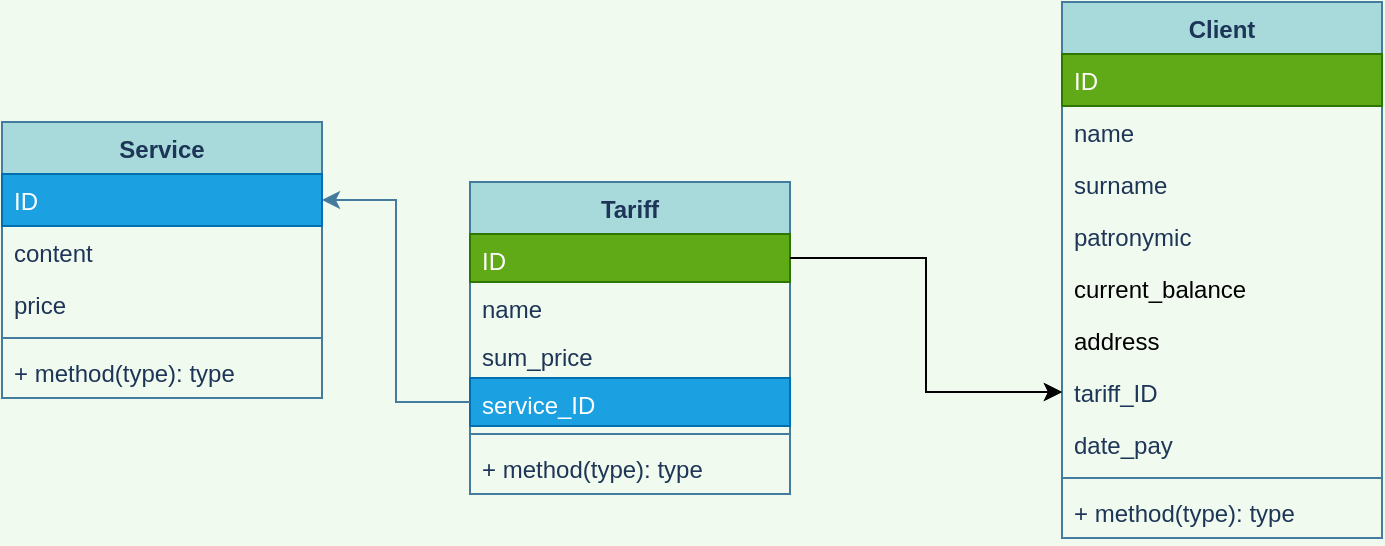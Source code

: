 <mxfile version="15.5.4" type="embed"><diagram id="zU_J8228iYx9XHnL1aNT" name="Страница 1"><mxGraphModel dx="633" dy="520" grid="1" gridSize="10" guides="1" tooltips="1" connect="1" arrows="1" fold="1" page="1" pageScale="1" pageWidth="827" pageHeight="1169" background="#F1FAEE" math="0" shadow="0"><root><mxCell id="0"/><mxCell id="1" parent="0"/><mxCell id="vXGw_HhR2_HrP1cYqRbm-14" value="Tariff" style="swimlane;fontStyle=1;align=center;verticalAlign=top;childLayout=stackLayout;horizontal=1;startSize=26;horizontalStack=0;resizeParent=1;resizeParentMax=0;resizeLast=0;collapsible=1;marginBottom=0;fillColor=#A8DADC;strokeColor=#457B9D;fontColor=#1D3557;" parent="1" vertex="1"><mxGeometry x="254" y="220" width="160" height="156" as="geometry"/></mxCell><mxCell id="zyNZBdmWnKV6yD7VONEz-16" value="ID" style="text;strokeColor=#2D7600;fillColor=#60a917;align=left;verticalAlign=top;spacingLeft=4;spacingRight=4;overflow=hidden;rotatable=0;points=[[0,0.5],[1,0.5]];portConstraint=eastwest;fontColor=#ffffff;" parent="vXGw_HhR2_HrP1cYqRbm-14" vertex="1"><mxGeometry y="26" width="160" height="24" as="geometry"/></mxCell><mxCell id="vXGw_HhR2_HrP1cYqRbm-15" value="name" style="text;strokeColor=none;fillColor=none;align=left;verticalAlign=top;spacingLeft=4;spacingRight=4;overflow=hidden;rotatable=0;points=[[0,0.5],[1,0.5]];portConstraint=eastwest;fontColor=#1D3557;" parent="vXGw_HhR2_HrP1cYqRbm-14" vertex="1"><mxGeometry y="50" width="160" height="24" as="geometry"/></mxCell><mxCell id="gCTr7epKsrRpo6Iexpkl-2" value="sum_price" style="text;strokeColor=none;fillColor=none;align=left;verticalAlign=top;spacingLeft=4;spacingRight=4;overflow=hidden;rotatable=0;points=[[0,0.5],[1,0.5]];portConstraint=eastwest;fontColor=#1D3557;" parent="vXGw_HhR2_HrP1cYqRbm-14" vertex="1"><mxGeometry y="74" width="160" height="24" as="geometry"/></mxCell><mxCell id="zyNZBdmWnKV6yD7VONEz-14" value="service_ID" style="text;strokeColor=#006EAF;fillColor=#1ba1e2;align=left;verticalAlign=top;spacingLeft=4;spacingRight=4;overflow=hidden;rotatable=0;points=[[0,0.5],[1,0.5]];portConstraint=eastwest;fontColor=#ffffff;" parent="vXGw_HhR2_HrP1cYqRbm-14" vertex="1"><mxGeometry y="98" width="160" height="24" as="geometry"/></mxCell><mxCell id="vXGw_HhR2_HrP1cYqRbm-16" value="" style="line;strokeWidth=1;fillColor=none;align=left;verticalAlign=middle;spacingTop=-1;spacingLeft=3;spacingRight=3;rotatable=0;labelPosition=right;points=[];portConstraint=eastwest;strokeColor=#457B9D;fontColor=#1D3557;labelBackgroundColor=#F1FAEE;" parent="vXGw_HhR2_HrP1cYqRbm-14" vertex="1"><mxGeometry y="122" width="160" height="8" as="geometry"/></mxCell><mxCell id="vXGw_HhR2_HrP1cYqRbm-17" value="+ method(type): type" style="text;strokeColor=none;fillColor=none;align=left;verticalAlign=top;spacingLeft=4;spacingRight=4;overflow=hidden;rotatable=0;points=[[0,0.5],[1,0.5]];portConstraint=eastwest;fontColor=#1D3557;" parent="vXGw_HhR2_HrP1cYqRbm-14" vertex="1"><mxGeometry y="130" width="160" height="26" as="geometry"/></mxCell><mxCell id="vXGw_HhR2_HrP1cYqRbm-18" value="Client" style="swimlane;fontStyle=1;align=center;verticalAlign=top;childLayout=stackLayout;horizontal=1;startSize=26;horizontalStack=0;resizeParent=1;resizeParentMax=0;resizeLast=0;collapsible=1;marginBottom=0;fillColor=#A8DADC;strokeColor=#457B9D;fontColor=#1D3557;" parent="1" vertex="1"><mxGeometry x="550" y="130" width="160" height="268" as="geometry"/></mxCell><mxCell id="zyNZBdmWnKV6yD7VONEz-6" value="ID" style="text;strokeColor=#2D7600;fillColor=#60a917;align=left;verticalAlign=top;spacingLeft=4;spacingRight=4;overflow=hidden;rotatable=0;points=[[0,0.5],[1,0.5]];portConstraint=eastwest;fontColor=#ffffff;" parent="vXGw_HhR2_HrP1cYqRbm-18" vertex="1"><mxGeometry y="26" width="160" height="26" as="geometry"/></mxCell><mxCell id="zyNZBdmWnKV6yD7VONEz-8" value="name" style="text;strokeColor=none;fillColor=none;align=left;verticalAlign=top;spacingLeft=4;spacingRight=4;overflow=hidden;rotatable=0;points=[[0,0.5],[1,0.5]];portConstraint=eastwest;fontColor=#1D3557;" parent="vXGw_HhR2_HrP1cYqRbm-18" vertex="1"><mxGeometry y="52" width="160" height="26" as="geometry"/></mxCell><mxCell id="vXGw_HhR2_HrP1cYqRbm-19" value="surname" style="text;strokeColor=none;fillColor=none;align=left;verticalAlign=top;spacingLeft=4;spacingRight=4;overflow=hidden;rotatable=0;points=[[0,0.5],[1,0.5]];portConstraint=eastwest;fontColor=#1D3557;" parent="vXGw_HhR2_HrP1cYqRbm-18" vertex="1"><mxGeometry y="78" width="160" height="26" as="geometry"/></mxCell><mxCell id="zyNZBdmWnKV6yD7VONEz-20" value="patronymic" style="text;strokeColor=none;fillColor=none;align=left;verticalAlign=top;spacingLeft=4;spacingRight=4;overflow=hidden;rotatable=0;points=[[0,0.5],[1,0.5]];portConstraint=eastwest;fontColor=#1D3557;" parent="vXGw_HhR2_HrP1cYqRbm-18" vertex="1"><mxGeometry y="104" width="160" height="26" as="geometry"/></mxCell><mxCell id="zyNZBdmWnKV6yD7VONEz-19" value="current_balance" style="text;align=left;verticalAlign=top;spacingLeft=4;spacingRight=4;overflow=hidden;rotatable=0;points=[[0,0.5],[1,0.5]];portConstraint=eastwest;fontColor=#000000;" parent="vXGw_HhR2_HrP1cYqRbm-18" vertex="1"><mxGeometry y="130" width="160" height="26" as="geometry"/></mxCell><mxCell id="yhORGbCrKA_ResedF7Eb-16" value="address" style="text;align=left;verticalAlign=top;spacingLeft=4;spacingRight=4;overflow=hidden;rotatable=0;points=[[0,0.5],[1,0.5]];portConstraint=eastwest;fontColor=#000000;" parent="vXGw_HhR2_HrP1cYqRbm-18" vertex="1"><mxGeometry y="156" width="160" height="26" as="geometry"/></mxCell><mxCell id="gCTr7epKsrRpo6Iexpkl-1" value="tariff_ID" style="text;align=left;verticalAlign=top;spacingLeft=4;spacingRight=4;overflow=hidden;rotatable=0;points=[[0,0.5],[1,0.5]];portConstraint=eastwest;fontColor=#1D3557;" parent="vXGw_HhR2_HrP1cYqRbm-18" vertex="1"><mxGeometry y="182" width="160" height="26" as="geometry"/></mxCell><mxCell id="gCTr7epKsrRpo6Iexpkl-5" value="date_pay" style="text;align=left;verticalAlign=top;spacingLeft=4;spacingRight=4;overflow=hidden;rotatable=0;points=[[0,0.5],[1,0.5]];portConstraint=eastwest;fontColor=#1D3557;" parent="vXGw_HhR2_HrP1cYqRbm-18" vertex="1"><mxGeometry y="208" width="160" height="26" as="geometry"/></mxCell><mxCell id="vXGw_HhR2_HrP1cYqRbm-20" value="" style="line;strokeWidth=1;fillColor=none;align=left;verticalAlign=middle;spacingTop=-1;spacingLeft=3;spacingRight=3;rotatable=0;labelPosition=right;points=[];portConstraint=eastwest;strokeColor=#457B9D;fontColor=#1D3557;labelBackgroundColor=#F1FAEE;" parent="vXGw_HhR2_HrP1cYqRbm-18" vertex="1"><mxGeometry y="234" width="160" height="8" as="geometry"/></mxCell><mxCell id="vXGw_HhR2_HrP1cYqRbm-21" value="+ method(type): type" style="text;strokeColor=none;fillColor=none;align=left;verticalAlign=top;spacingLeft=4;spacingRight=4;overflow=hidden;rotatable=0;points=[[0,0.5],[1,0.5]];portConstraint=eastwest;fontColor=#1D3557;" parent="vXGw_HhR2_HrP1cYqRbm-18" vertex="1"><mxGeometry y="242" width="160" height="26" as="geometry"/></mxCell><mxCell id="yhORGbCrKA_ResedF7Eb-8" value="Service" style="swimlane;fontStyle=1;align=center;verticalAlign=top;childLayout=stackLayout;horizontal=1;startSize=26;horizontalStack=0;resizeParent=1;resizeParentMax=0;resizeLast=0;collapsible=1;marginBottom=0;fillColor=#A8DADC;strokeColor=#457B9D;fontColor=#1D3557;" parent="1" vertex="1"><mxGeometry x="20" y="190" width="160" height="138" as="geometry"/></mxCell><mxCell id="yhORGbCrKA_ResedF7Eb-9" value="ID" style="text;strokeColor=#006EAF;fillColor=#1ba1e2;align=left;verticalAlign=top;spacingLeft=4;spacingRight=4;overflow=hidden;rotatable=0;points=[[0,0.5],[1,0.5]];portConstraint=eastwest;fontColor=#ffffff;" parent="yhORGbCrKA_ResedF7Eb-8" vertex="1"><mxGeometry y="26" width="160" height="26" as="geometry"/></mxCell><mxCell id="yhORGbCrKA_ResedF7Eb-13" value="content" style="text;strokeColor=none;fillColor=none;align=left;verticalAlign=top;spacingLeft=4;spacingRight=4;overflow=hidden;rotatable=0;points=[[0,0.5],[1,0.5]];portConstraint=eastwest;fontColor=#1D3557;" parent="yhORGbCrKA_ResedF7Eb-8" vertex="1"><mxGeometry y="52" width="160" height="26" as="geometry"/></mxCell><mxCell id="yhORGbCrKA_ResedF7Eb-12" value="price" style="text;strokeColor=none;fillColor=none;align=left;verticalAlign=top;spacingLeft=4;spacingRight=4;overflow=hidden;rotatable=0;points=[[0,0.5],[1,0.5]];portConstraint=eastwest;fontColor=#1D3557;" parent="yhORGbCrKA_ResedF7Eb-8" vertex="1"><mxGeometry y="78" width="160" height="26" as="geometry"/></mxCell><mxCell id="yhORGbCrKA_ResedF7Eb-10" value="" style="line;strokeWidth=1;fillColor=none;align=left;verticalAlign=middle;spacingTop=-1;spacingLeft=3;spacingRight=3;rotatable=0;labelPosition=right;points=[];portConstraint=eastwest;strokeColor=#457B9D;fontColor=#1D3557;labelBackgroundColor=#F1FAEE;" parent="yhORGbCrKA_ResedF7Eb-8" vertex="1"><mxGeometry y="104" width="160" height="8" as="geometry"/></mxCell><mxCell id="yhORGbCrKA_ResedF7Eb-11" value="+ method(type): type" style="text;strokeColor=none;fillColor=none;align=left;verticalAlign=top;spacingLeft=4;spacingRight=4;overflow=hidden;rotatable=0;points=[[0,0.5],[1,0.5]];portConstraint=eastwest;fontColor=#1D3557;" parent="yhORGbCrKA_ResedF7Eb-8" vertex="1"><mxGeometry y="112" width="160" height="26" as="geometry"/></mxCell><mxCell id="yhORGbCrKA_ResedF7Eb-14" style="edgeStyle=orthogonalEdgeStyle;rounded=0;orthogonalLoop=1;jettySize=auto;html=1;entryX=1;entryY=0.5;entryDx=0;entryDy=0;strokeColor=#457B9D;labelBackgroundColor=#F1FAEE;fontColor=#1D3557;" parent="1" source="zyNZBdmWnKV6yD7VONEz-14" target="yhORGbCrKA_ResedF7Eb-9" edge="1"><mxGeometry relative="1" as="geometry"/></mxCell><mxCell id="gCTr7epKsrRpo6Iexpkl-4" style="edgeStyle=orthogonalEdgeStyle;rounded=0;orthogonalLoop=1;jettySize=auto;html=1;entryX=0;entryY=0.5;entryDx=0;entryDy=0;" parent="1" source="zyNZBdmWnKV6yD7VONEz-16" target="gCTr7epKsrRpo6Iexpkl-1" edge="1"><mxGeometry relative="1" as="geometry"/></mxCell><mxCell id="2" style="edgeStyle=orthogonalEdgeStyle;rounded=0;orthogonalLoop=1;jettySize=auto;html=1;entryX=0;entryY=0.5;entryDx=0;entryDy=0;fontColor=#000000;strokeColor=#000000;" edge="1" parent="1" source="zyNZBdmWnKV6yD7VONEz-16" target="gCTr7epKsrRpo6Iexpkl-1"><mxGeometry relative="1" as="geometry"/></mxCell></root></mxGraphModel></diagram></mxfile>